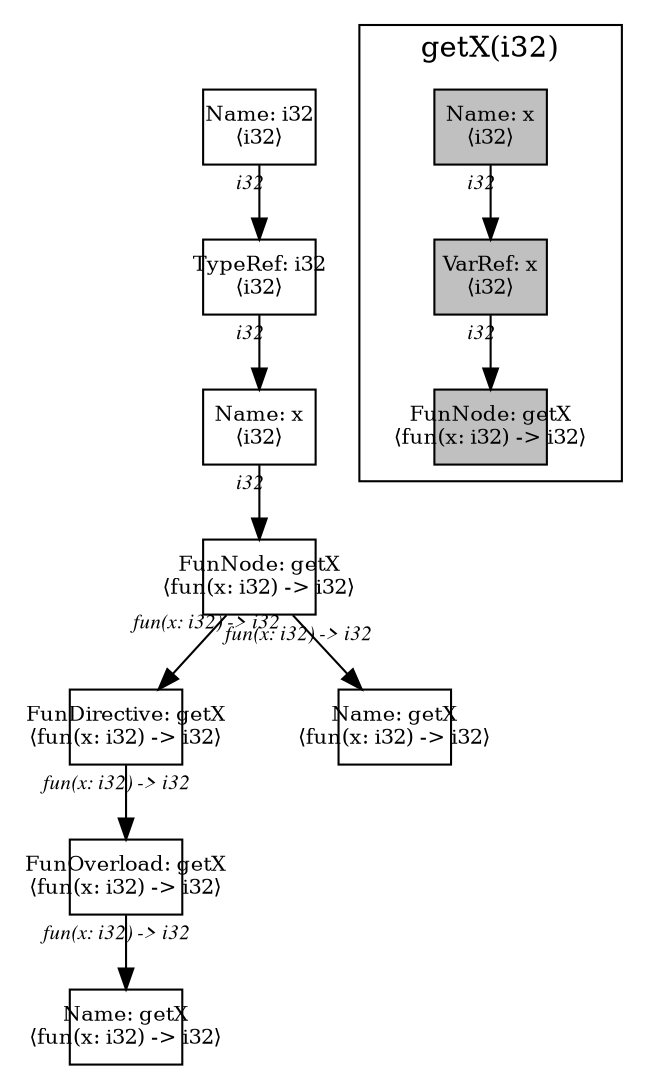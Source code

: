 digraph Document {
  node [shape=box,fixedsize=shape fontsize=10]
  1 [label="Name: i32\n⟨i32⟩", fillcolor=grey];
  2 [label="FunOverload: getX\n⟨fun(x: i32) -> i32⟩", fillcolor=grey];
  3 [label="FunDirective: getX\n⟨fun(x: i32) -> i32⟩", fillcolor=grey];
  4 [label="FunNode: getX\n⟨fun(x: i32) -> i32⟩", fillcolor=grey];
  5 [label="TypeRef: i32\n⟨i32⟩", fillcolor=grey];
  6 [label="Name: x\n⟨i32⟩", fillcolor=grey];
  7 [label="Name: getX\n⟨fun(x: i32) -> i32⟩", fillcolor=grey];
  8 [label="Name: getX\n⟨fun(x: i32) -> i32⟩", fillcolor=grey];
  subgraph cluster0 {
    node [style=filled, fillcolor=grey];
    9 [label="Name: x\n⟨i32⟩", fillcolor=grey];
    10 [label="VarRef: x\n⟨i32⟩", fillcolor=grey];
    11 [label="FunNode: getX\n⟨fun(x: i32) -> i32⟩", fillcolor=grey];
    9 -> 10[taillabel="i32" labeldistance="1" fontname="times  italic" fontsize = 10 color="black" ];
    10 -> 11[taillabel="i32" labeldistance="1" fontname="times  italic" fontsize = 10 color="black" ];
  label = "getX(i32)";
}
  1 -> 5[taillabel="i32" labeldistance="1" fontname="times  italic" fontsize = 10 color="black" ];
  2 -> 8[taillabel="fun(x: i32) -> i32" labeldistance="1" fontname="times  italic" fontsize = 10 color="black" ];
  3 -> 2[taillabel="fun(x: i32) -> i32" labeldistance="1" fontname="times  italic" fontsize = 10 color="black" ];
  4 -> 7[taillabel="fun(x: i32) -> i32" labeldistance="1" fontname="times  italic" fontsize = 10 color="black" ];
  4 -> 3[taillabel="fun(x: i32) -> i32" labeldistance="1" fontname="times  italic" fontsize = 10 color="black" ];
  5 -> 6[taillabel="i32" labeldistance="1" fontname="times  italic" fontsize = 10 color="black" ];
  6 -> 4[taillabel="i32" labeldistance="1" fontname="times  italic" fontsize = 10 color="black" ];
  label="";
}
